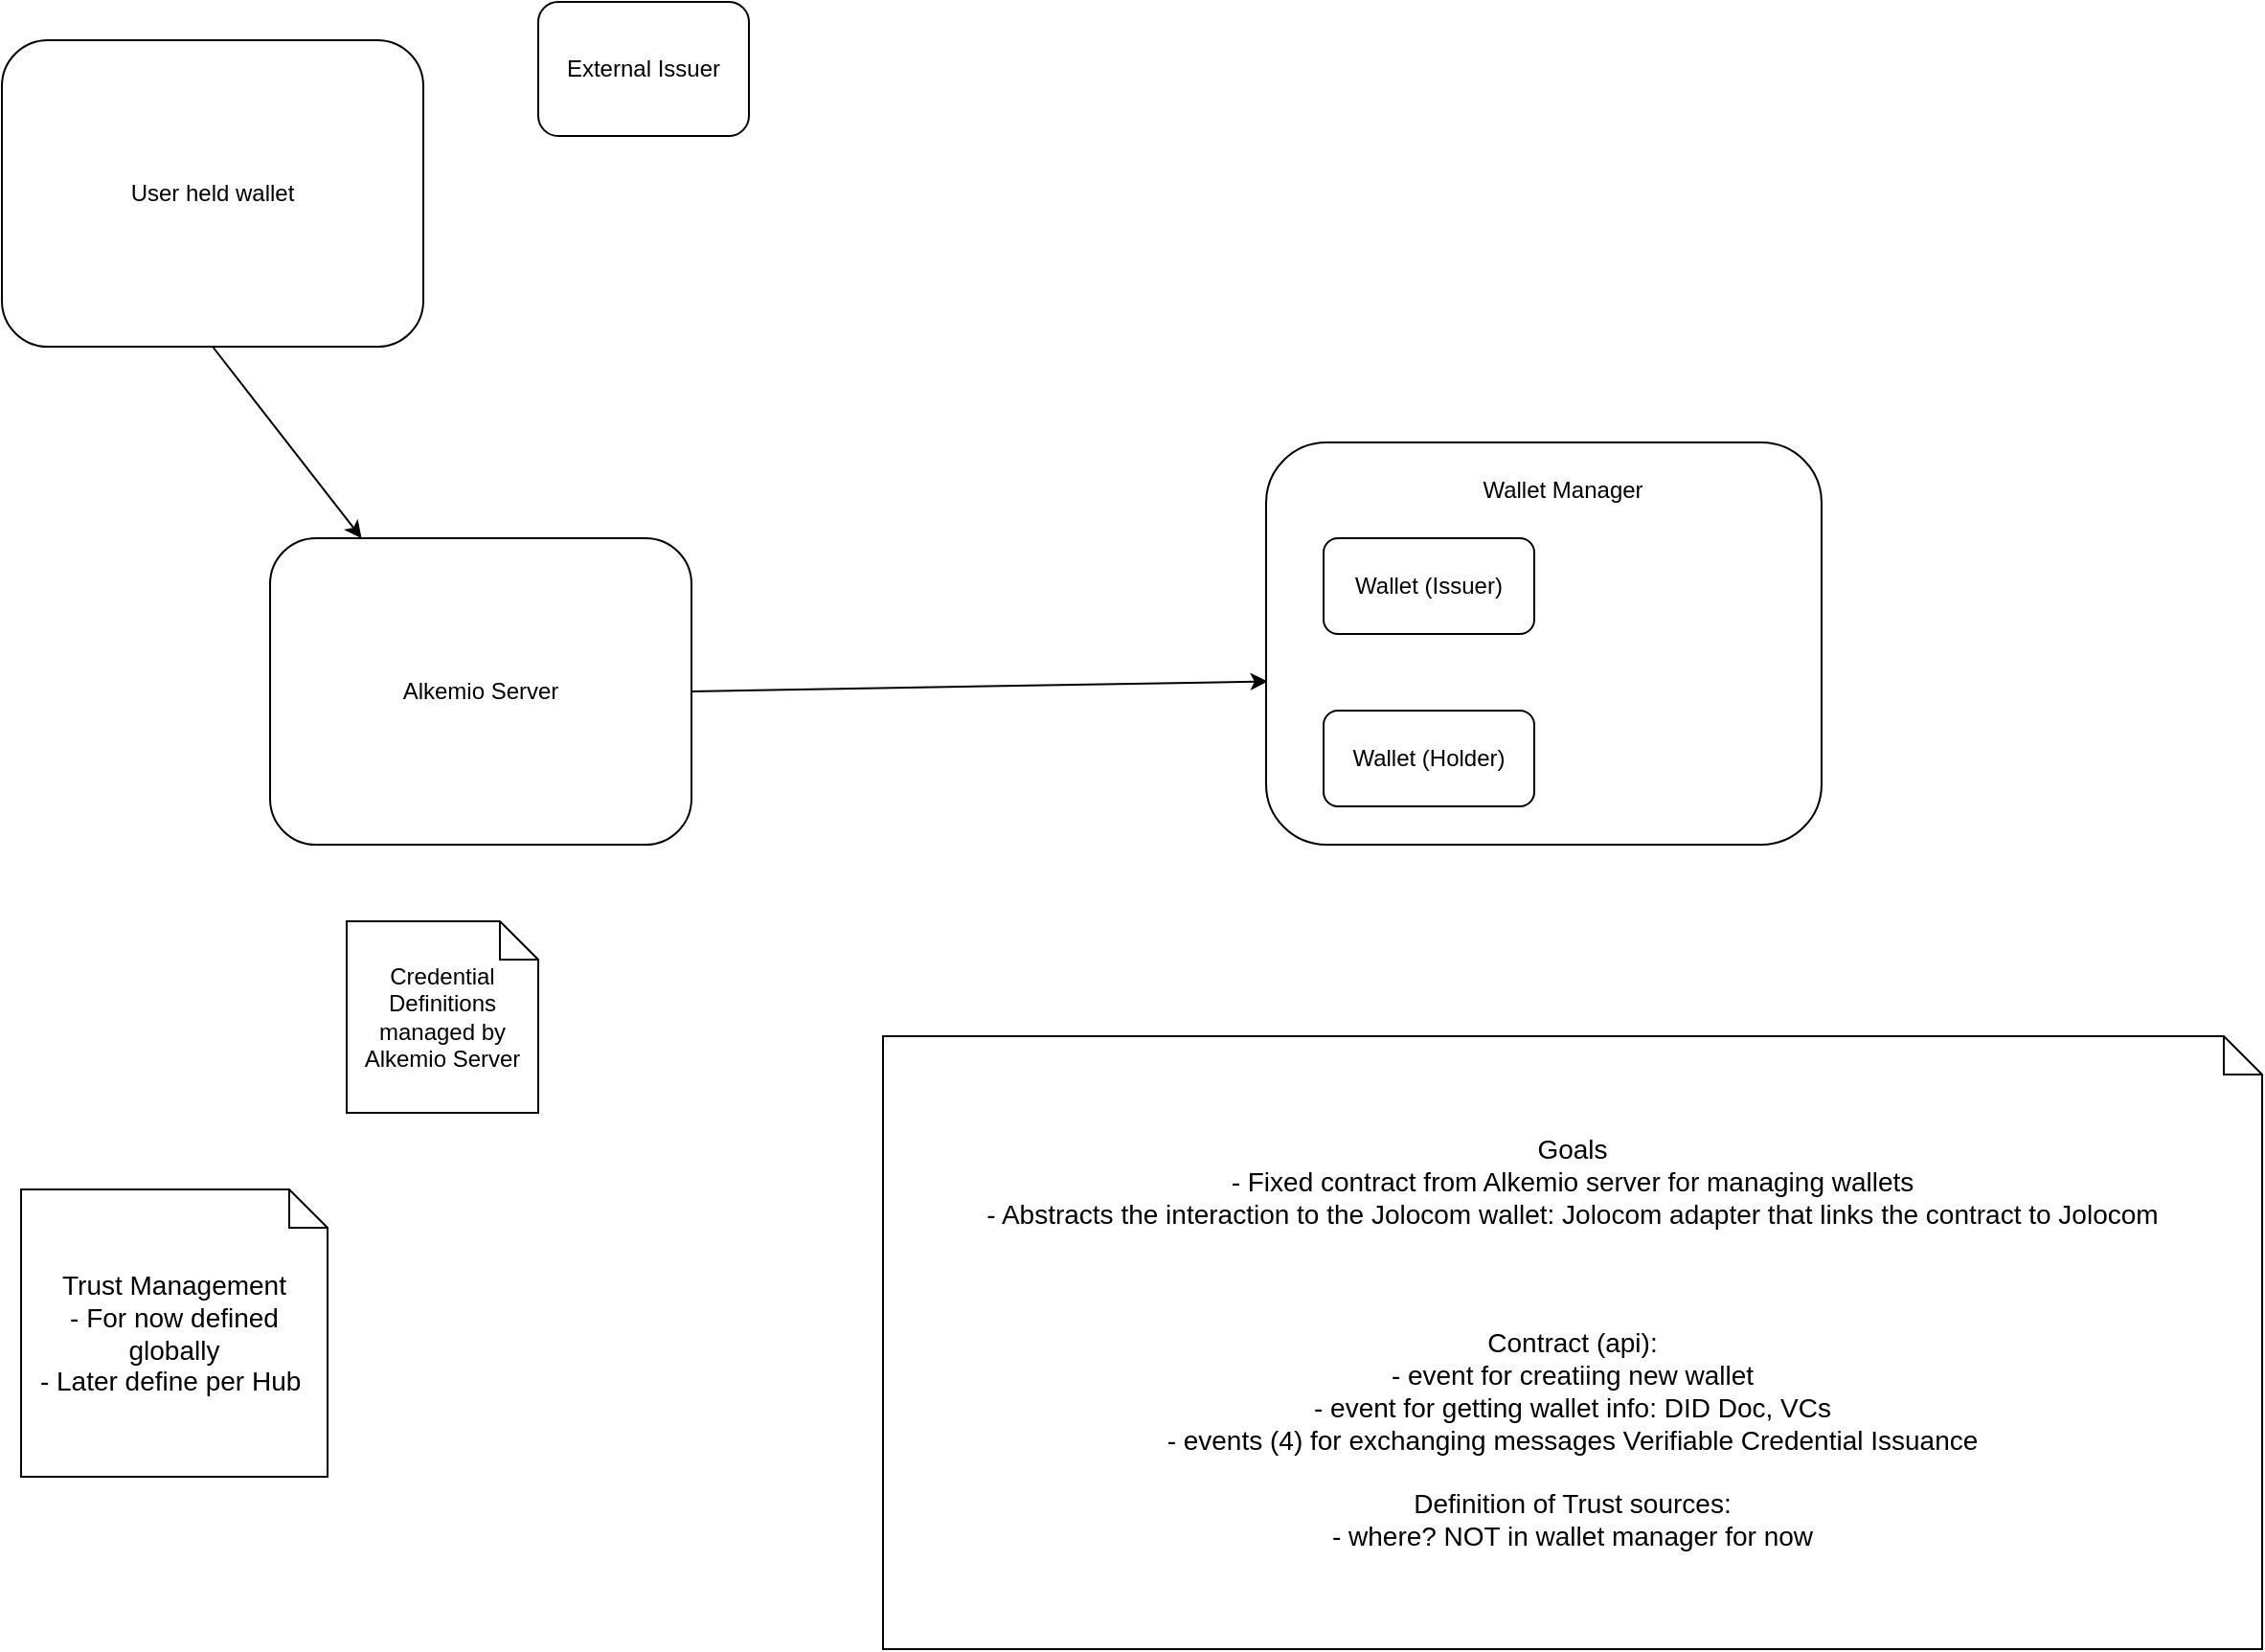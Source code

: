 <mxfile version="14.4.3" type="device"><diagram id="sMDSNwxGIeYg5lAdazWY" name="Page-1"><mxGraphModel dx="2062" dy="1175" grid="1" gridSize="10" guides="1" tooltips="1" connect="1" arrows="1" fold="1" page="1" pageScale="1" pageWidth="850" pageHeight="1100" math="0" shadow="0"><root><mxCell id="0"/><mxCell id="1" parent="0"/><mxCell id="Stz0ETpyh76OvcNb8b0h-5" value="Alkemio Server" style="rounded=1;whiteSpace=wrap;html=1;" vertex="1" parent="1"><mxGeometry x="150" y="390" width="220" height="160" as="geometry"/></mxCell><mxCell id="Stz0ETpyh76OvcNb8b0h-7" value="&lt;font style=&quot;font-size: 14px&quot;&gt;Goals&lt;br&gt;- Fixed contract from Alkemio server for managing wallets&lt;br&gt;- Abstracts the interaction to the Jolocom wallet: Jolocom adapter that links the contract to Jolocom&lt;br&gt;&lt;br&gt;&lt;br&gt;&lt;br&gt;Contract (api):&lt;br&gt;- event for creatiing new wallet&lt;br&gt;- event for getting wallet info: DID Doc, VCs&lt;br&gt;- events (4) for&amp;nbsp;exchanging messages&amp;nbsp;Verifiable Credential Issuance&lt;br&gt;&lt;br&gt;Definition of Trust sources:&lt;br&gt;- where? NOT in wallet manager for now&lt;/font&gt;" style="shape=note;size=20;whiteSpace=wrap;html=1;" vertex="1" parent="1"><mxGeometry x="470" y="650" width="720" height="320" as="geometry"/></mxCell><mxCell id="Stz0ETpyh76OvcNb8b0h-8" value="&lt;font style=&quot;font-size: 14px&quot;&gt;Trust Management&lt;br&gt;- For now defined globally&lt;br&gt;- Later define per Hub&amp;nbsp;&lt;/font&gt;" style="shape=note;size=20;whiteSpace=wrap;html=1;" vertex="1" parent="1"><mxGeometry x="20" y="730" width="160" height="150" as="geometry"/></mxCell><mxCell id="Stz0ETpyh76OvcNb8b0h-9" value="User held wallet" style="rounded=1;whiteSpace=wrap;html=1;" vertex="1" parent="1"><mxGeometry x="10" y="130" width="220" height="160" as="geometry"/></mxCell><mxCell id="Stz0ETpyh76OvcNb8b0h-10" value="" style="endArrow=classic;html=1;exitX=0.5;exitY=1;exitDx=0;exitDy=0;" edge="1" parent="1" source="Stz0ETpyh76OvcNb8b0h-9" target="Stz0ETpyh76OvcNb8b0h-5"><mxGeometry width="50" height="50" relative="1" as="geometry"><mxPoint x="400" y="640" as="sourcePoint"/><mxPoint x="450" y="590" as="targetPoint"/></mxGeometry></mxCell><mxCell id="Stz0ETpyh76OvcNb8b0h-11" value="" style="endArrow=classic;startArrow=none;html=1;exitX=1;exitY=0.5;exitDx=0;exitDy=0;entryX=0.003;entryY=0.594;entryDx=0;entryDy=0;entryPerimeter=0;startFill=0;" edge="1" parent="1" source="Stz0ETpyh76OvcNb8b0h-5" target="Stz0ETpyh76OvcNb8b0h-12"><mxGeometry width="50" height="50" relative="1" as="geometry"><mxPoint x="400" y="640" as="sourcePoint"/><mxPoint x="630" y="470" as="targetPoint"/></mxGeometry></mxCell><mxCell id="Stz0ETpyh76OvcNb8b0h-13" value="External Issuer" style="rounded=1;whiteSpace=wrap;html=1;" vertex="1" parent="1"><mxGeometry x="290" y="110" width="110" height="70" as="geometry"/></mxCell><mxCell id="Stz0ETpyh76OvcNb8b0h-17" value="" style="group" vertex="1" connectable="0" parent="1"><mxGeometry x="670" y="390" width="290" height="160" as="geometry"/></mxCell><mxCell id="Stz0ETpyh76OvcNb8b0h-12" value="" style="rounded=1;whiteSpace=wrap;html=1;" vertex="1" parent="Stz0ETpyh76OvcNb8b0h-17"><mxGeometry y="-50" width="290" height="210" as="geometry"/></mxCell><mxCell id="Stz0ETpyh76OvcNb8b0h-14" value="Wallet (Issuer)" style="rounded=1;whiteSpace=wrap;html=1;direction=south;" vertex="1" parent="Stz0ETpyh76OvcNb8b0h-17"><mxGeometry x="30" width="110" height="50" as="geometry"/></mxCell><mxCell id="Stz0ETpyh76OvcNb8b0h-16" value="Wallet (Holder)" style="rounded=1;whiteSpace=wrap;html=1;direction=south;" vertex="1" parent="Stz0ETpyh76OvcNb8b0h-17"><mxGeometry x="30" y="90" width="110" height="50" as="geometry"/></mxCell><mxCell id="Stz0ETpyh76OvcNb8b0h-18" value="Credential Definitions managed by Alkemio Server" style="shape=note;size=20;whiteSpace=wrap;html=1;" vertex="1" parent="1"><mxGeometry x="190" y="590" width="100" height="100" as="geometry"/></mxCell><mxCell id="Stz0ETpyh76OvcNb8b0h-15" value="Wallet Manager" style="text;html=1;strokeColor=none;fillColor=none;align=center;verticalAlign=middle;whiteSpace=wrap;rounded=0;" vertex="1" parent="1"><mxGeometry x="720" y="350" width="210" height="30" as="geometry"/></mxCell></root></mxGraphModel></diagram></mxfile>